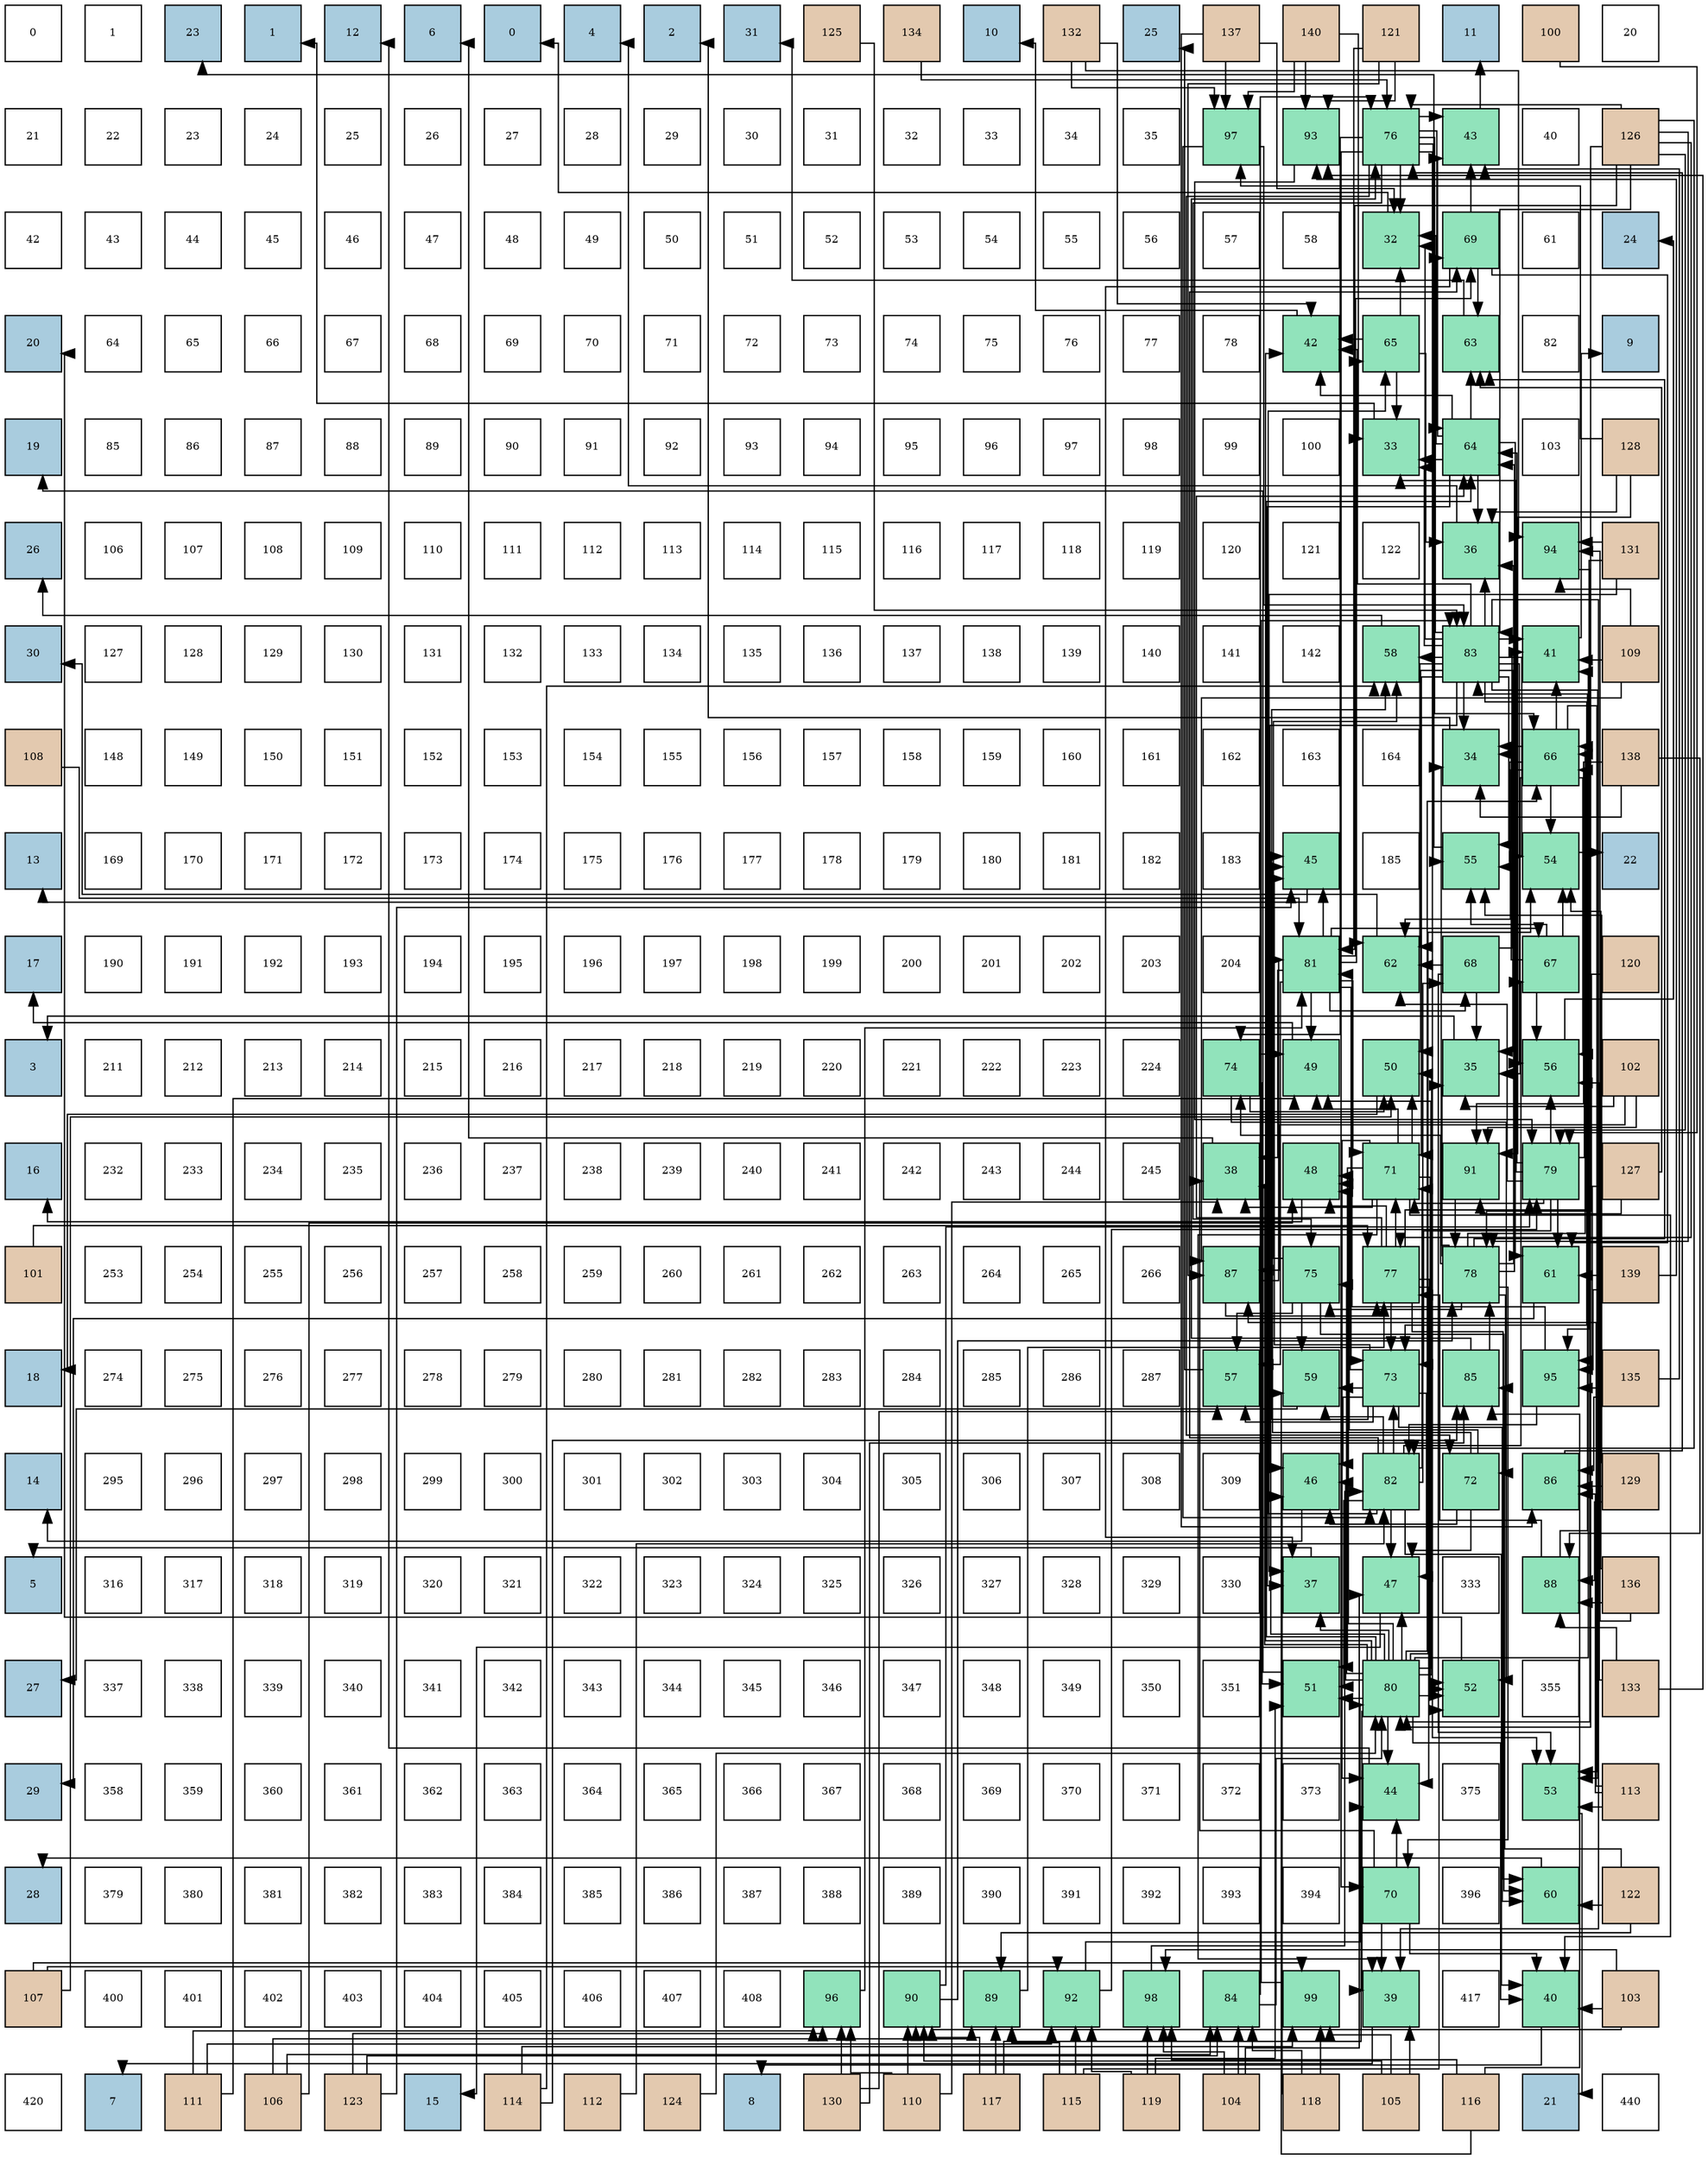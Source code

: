 digraph layout{
 rankdir=TB;
 splines=ortho;
 node [style=filled shape=square fixedsize=true width=0.6];
0[label="0", fontsize=8, fillcolor="#ffffff"];
1[label="1", fontsize=8, fillcolor="#ffffff"];
2[label="23", fontsize=8, fillcolor="#a9ccde"];
3[label="1", fontsize=8, fillcolor="#a9ccde"];
4[label="12", fontsize=8, fillcolor="#a9ccde"];
5[label="6", fontsize=8, fillcolor="#a9ccde"];
6[label="0", fontsize=8, fillcolor="#a9ccde"];
7[label="4", fontsize=8, fillcolor="#a9ccde"];
8[label="2", fontsize=8, fillcolor="#a9ccde"];
9[label="31", fontsize=8, fillcolor="#a9ccde"];
10[label="125", fontsize=8, fillcolor="#e3c9af"];
11[label="134", fontsize=8, fillcolor="#e3c9af"];
12[label="10", fontsize=8, fillcolor="#a9ccde"];
13[label="132", fontsize=8, fillcolor="#e3c9af"];
14[label="25", fontsize=8, fillcolor="#a9ccde"];
15[label="137", fontsize=8, fillcolor="#e3c9af"];
16[label="140", fontsize=8, fillcolor="#e3c9af"];
17[label="121", fontsize=8, fillcolor="#e3c9af"];
18[label="11", fontsize=8, fillcolor="#a9ccde"];
19[label="100", fontsize=8, fillcolor="#e3c9af"];
20[label="20", fontsize=8, fillcolor="#ffffff"];
21[label="21", fontsize=8, fillcolor="#ffffff"];
22[label="22", fontsize=8, fillcolor="#ffffff"];
23[label="23", fontsize=8, fillcolor="#ffffff"];
24[label="24", fontsize=8, fillcolor="#ffffff"];
25[label="25", fontsize=8, fillcolor="#ffffff"];
26[label="26", fontsize=8, fillcolor="#ffffff"];
27[label="27", fontsize=8, fillcolor="#ffffff"];
28[label="28", fontsize=8, fillcolor="#ffffff"];
29[label="29", fontsize=8, fillcolor="#ffffff"];
30[label="30", fontsize=8, fillcolor="#ffffff"];
31[label="31", fontsize=8, fillcolor="#ffffff"];
32[label="32", fontsize=8, fillcolor="#ffffff"];
33[label="33", fontsize=8, fillcolor="#ffffff"];
34[label="34", fontsize=8, fillcolor="#ffffff"];
35[label="35", fontsize=8, fillcolor="#ffffff"];
36[label="97", fontsize=8, fillcolor="#91e3bb"];
37[label="93", fontsize=8, fillcolor="#91e3bb"];
38[label="76", fontsize=8, fillcolor="#91e3bb"];
39[label="43", fontsize=8, fillcolor="#91e3bb"];
40[label="40", fontsize=8, fillcolor="#ffffff"];
41[label="126", fontsize=8, fillcolor="#e3c9af"];
42[label="42", fontsize=8, fillcolor="#ffffff"];
43[label="43", fontsize=8, fillcolor="#ffffff"];
44[label="44", fontsize=8, fillcolor="#ffffff"];
45[label="45", fontsize=8, fillcolor="#ffffff"];
46[label="46", fontsize=8, fillcolor="#ffffff"];
47[label="47", fontsize=8, fillcolor="#ffffff"];
48[label="48", fontsize=8, fillcolor="#ffffff"];
49[label="49", fontsize=8, fillcolor="#ffffff"];
50[label="50", fontsize=8, fillcolor="#ffffff"];
51[label="51", fontsize=8, fillcolor="#ffffff"];
52[label="52", fontsize=8, fillcolor="#ffffff"];
53[label="53", fontsize=8, fillcolor="#ffffff"];
54[label="54", fontsize=8, fillcolor="#ffffff"];
55[label="55", fontsize=8, fillcolor="#ffffff"];
56[label="56", fontsize=8, fillcolor="#ffffff"];
57[label="57", fontsize=8, fillcolor="#ffffff"];
58[label="58", fontsize=8, fillcolor="#ffffff"];
59[label="32", fontsize=8, fillcolor="#91e3bb"];
60[label="69", fontsize=8, fillcolor="#91e3bb"];
61[label="61", fontsize=8, fillcolor="#ffffff"];
62[label="24", fontsize=8, fillcolor="#a9ccde"];
63[label="20", fontsize=8, fillcolor="#a9ccde"];
64[label="64", fontsize=8, fillcolor="#ffffff"];
65[label="65", fontsize=8, fillcolor="#ffffff"];
66[label="66", fontsize=8, fillcolor="#ffffff"];
67[label="67", fontsize=8, fillcolor="#ffffff"];
68[label="68", fontsize=8, fillcolor="#ffffff"];
69[label="69", fontsize=8, fillcolor="#ffffff"];
70[label="70", fontsize=8, fillcolor="#ffffff"];
71[label="71", fontsize=8, fillcolor="#ffffff"];
72[label="72", fontsize=8, fillcolor="#ffffff"];
73[label="73", fontsize=8, fillcolor="#ffffff"];
74[label="74", fontsize=8, fillcolor="#ffffff"];
75[label="75", fontsize=8, fillcolor="#ffffff"];
76[label="76", fontsize=8, fillcolor="#ffffff"];
77[label="77", fontsize=8, fillcolor="#ffffff"];
78[label="78", fontsize=8, fillcolor="#ffffff"];
79[label="42", fontsize=8, fillcolor="#91e3bb"];
80[label="65", fontsize=8, fillcolor="#91e3bb"];
81[label="63", fontsize=8, fillcolor="#91e3bb"];
82[label="82", fontsize=8, fillcolor="#ffffff"];
83[label="9", fontsize=8, fillcolor="#a9ccde"];
84[label="19", fontsize=8, fillcolor="#a9ccde"];
85[label="85", fontsize=8, fillcolor="#ffffff"];
86[label="86", fontsize=8, fillcolor="#ffffff"];
87[label="87", fontsize=8, fillcolor="#ffffff"];
88[label="88", fontsize=8, fillcolor="#ffffff"];
89[label="89", fontsize=8, fillcolor="#ffffff"];
90[label="90", fontsize=8, fillcolor="#ffffff"];
91[label="91", fontsize=8, fillcolor="#ffffff"];
92[label="92", fontsize=8, fillcolor="#ffffff"];
93[label="93", fontsize=8, fillcolor="#ffffff"];
94[label="94", fontsize=8, fillcolor="#ffffff"];
95[label="95", fontsize=8, fillcolor="#ffffff"];
96[label="96", fontsize=8, fillcolor="#ffffff"];
97[label="97", fontsize=8, fillcolor="#ffffff"];
98[label="98", fontsize=8, fillcolor="#ffffff"];
99[label="99", fontsize=8, fillcolor="#ffffff"];
100[label="100", fontsize=8, fillcolor="#ffffff"];
101[label="33", fontsize=8, fillcolor="#91e3bb"];
102[label="64", fontsize=8, fillcolor="#91e3bb"];
103[label="103", fontsize=8, fillcolor="#ffffff"];
104[label="128", fontsize=8, fillcolor="#e3c9af"];
105[label="26", fontsize=8, fillcolor="#a9ccde"];
106[label="106", fontsize=8, fillcolor="#ffffff"];
107[label="107", fontsize=8, fillcolor="#ffffff"];
108[label="108", fontsize=8, fillcolor="#ffffff"];
109[label="109", fontsize=8, fillcolor="#ffffff"];
110[label="110", fontsize=8, fillcolor="#ffffff"];
111[label="111", fontsize=8, fillcolor="#ffffff"];
112[label="112", fontsize=8, fillcolor="#ffffff"];
113[label="113", fontsize=8, fillcolor="#ffffff"];
114[label="114", fontsize=8, fillcolor="#ffffff"];
115[label="115", fontsize=8, fillcolor="#ffffff"];
116[label="116", fontsize=8, fillcolor="#ffffff"];
117[label="117", fontsize=8, fillcolor="#ffffff"];
118[label="118", fontsize=8, fillcolor="#ffffff"];
119[label="119", fontsize=8, fillcolor="#ffffff"];
120[label="120", fontsize=8, fillcolor="#ffffff"];
121[label="121", fontsize=8, fillcolor="#ffffff"];
122[label="122", fontsize=8, fillcolor="#ffffff"];
123[label="36", fontsize=8, fillcolor="#91e3bb"];
124[label="94", fontsize=8, fillcolor="#91e3bb"];
125[label="131", fontsize=8, fillcolor="#e3c9af"];
126[label="30", fontsize=8, fillcolor="#a9ccde"];
127[label="127", fontsize=8, fillcolor="#ffffff"];
128[label="128", fontsize=8, fillcolor="#ffffff"];
129[label="129", fontsize=8, fillcolor="#ffffff"];
130[label="130", fontsize=8, fillcolor="#ffffff"];
131[label="131", fontsize=8, fillcolor="#ffffff"];
132[label="132", fontsize=8, fillcolor="#ffffff"];
133[label="133", fontsize=8, fillcolor="#ffffff"];
134[label="134", fontsize=8, fillcolor="#ffffff"];
135[label="135", fontsize=8, fillcolor="#ffffff"];
136[label="136", fontsize=8, fillcolor="#ffffff"];
137[label="137", fontsize=8, fillcolor="#ffffff"];
138[label="138", fontsize=8, fillcolor="#ffffff"];
139[label="139", fontsize=8, fillcolor="#ffffff"];
140[label="140", fontsize=8, fillcolor="#ffffff"];
141[label="141", fontsize=8, fillcolor="#ffffff"];
142[label="142", fontsize=8, fillcolor="#ffffff"];
143[label="58", fontsize=8, fillcolor="#91e3bb"];
144[label="83", fontsize=8, fillcolor="#91e3bb"];
145[label="41", fontsize=8, fillcolor="#91e3bb"];
146[label="109", fontsize=8, fillcolor="#e3c9af"];
147[label="108", fontsize=8, fillcolor="#e3c9af"];
148[label="148", fontsize=8, fillcolor="#ffffff"];
149[label="149", fontsize=8, fillcolor="#ffffff"];
150[label="150", fontsize=8, fillcolor="#ffffff"];
151[label="151", fontsize=8, fillcolor="#ffffff"];
152[label="152", fontsize=8, fillcolor="#ffffff"];
153[label="153", fontsize=8, fillcolor="#ffffff"];
154[label="154", fontsize=8, fillcolor="#ffffff"];
155[label="155", fontsize=8, fillcolor="#ffffff"];
156[label="156", fontsize=8, fillcolor="#ffffff"];
157[label="157", fontsize=8, fillcolor="#ffffff"];
158[label="158", fontsize=8, fillcolor="#ffffff"];
159[label="159", fontsize=8, fillcolor="#ffffff"];
160[label="160", fontsize=8, fillcolor="#ffffff"];
161[label="161", fontsize=8, fillcolor="#ffffff"];
162[label="162", fontsize=8, fillcolor="#ffffff"];
163[label="163", fontsize=8, fillcolor="#ffffff"];
164[label="164", fontsize=8, fillcolor="#ffffff"];
165[label="34", fontsize=8, fillcolor="#91e3bb"];
166[label="66", fontsize=8, fillcolor="#91e3bb"];
167[label="138", fontsize=8, fillcolor="#e3c9af"];
168[label="13", fontsize=8, fillcolor="#a9ccde"];
169[label="169", fontsize=8, fillcolor="#ffffff"];
170[label="170", fontsize=8, fillcolor="#ffffff"];
171[label="171", fontsize=8, fillcolor="#ffffff"];
172[label="172", fontsize=8, fillcolor="#ffffff"];
173[label="173", fontsize=8, fillcolor="#ffffff"];
174[label="174", fontsize=8, fillcolor="#ffffff"];
175[label="175", fontsize=8, fillcolor="#ffffff"];
176[label="176", fontsize=8, fillcolor="#ffffff"];
177[label="177", fontsize=8, fillcolor="#ffffff"];
178[label="178", fontsize=8, fillcolor="#ffffff"];
179[label="179", fontsize=8, fillcolor="#ffffff"];
180[label="180", fontsize=8, fillcolor="#ffffff"];
181[label="181", fontsize=8, fillcolor="#ffffff"];
182[label="182", fontsize=8, fillcolor="#ffffff"];
183[label="183", fontsize=8, fillcolor="#ffffff"];
184[label="45", fontsize=8, fillcolor="#91e3bb"];
185[label="185", fontsize=8, fillcolor="#ffffff"];
186[label="55", fontsize=8, fillcolor="#91e3bb"];
187[label="54", fontsize=8, fillcolor="#91e3bb"];
188[label="22", fontsize=8, fillcolor="#a9ccde"];
189[label="17", fontsize=8, fillcolor="#a9ccde"];
190[label="190", fontsize=8, fillcolor="#ffffff"];
191[label="191", fontsize=8, fillcolor="#ffffff"];
192[label="192", fontsize=8, fillcolor="#ffffff"];
193[label="193", fontsize=8, fillcolor="#ffffff"];
194[label="194", fontsize=8, fillcolor="#ffffff"];
195[label="195", fontsize=8, fillcolor="#ffffff"];
196[label="196", fontsize=8, fillcolor="#ffffff"];
197[label="197", fontsize=8, fillcolor="#ffffff"];
198[label="198", fontsize=8, fillcolor="#ffffff"];
199[label="199", fontsize=8, fillcolor="#ffffff"];
200[label="200", fontsize=8, fillcolor="#ffffff"];
201[label="201", fontsize=8, fillcolor="#ffffff"];
202[label="202", fontsize=8, fillcolor="#ffffff"];
203[label="203", fontsize=8, fillcolor="#ffffff"];
204[label="204", fontsize=8, fillcolor="#ffffff"];
205[label="81", fontsize=8, fillcolor="#91e3bb"];
206[label="62", fontsize=8, fillcolor="#91e3bb"];
207[label="68", fontsize=8, fillcolor="#91e3bb"];
208[label="67", fontsize=8, fillcolor="#91e3bb"];
209[label="120", fontsize=8, fillcolor="#e3c9af"];
210[label="3", fontsize=8, fillcolor="#a9ccde"];
211[label="211", fontsize=8, fillcolor="#ffffff"];
212[label="212", fontsize=8, fillcolor="#ffffff"];
213[label="213", fontsize=8, fillcolor="#ffffff"];
214[label="214", fontsize=8, fillcolor="#ffffff"];
215[label="215", fontsize=8, fillcolor="#ffffff"];
216[label="216", fontsize=8, fillcolor="#ffffff"];
217[label="217", fontsize=8, fillcolor="#ffffff"];
218[label="218", fontsize=8, fillcolor="#ffffff"];
219[label="219", fontsize=8, fillcolor="#ffffff"];
220[label="220", fontsize=8, fillcolor="#ffffff"];
221[label="221", fontsize=8, fillcolor="#ffffff"];
222[label="222", fontsize=8, fillcolor="#ffffff"];
223[label="223", fontsize=8, fillcolor="#ffffff"];
224[label="224", fontsize=8, fillcolor="#ffffff"];
225[label="74", fontsize=8, fillcolor="#91e3bb"];
226[label="49", fontsize=8, fillcolor="#91e3bb"];
227[label="50", fontsize=8, fillcolor="#91e3bb"];
228[label="35", fontsize=8, fillcolor="#91e3bb"];
229[label="56", fontsize=8, fillcolor="#91e3bb"];
230[label="102", fontsize=8, fillcolor="#e3c9af"];
231[label="16", fontsize=8, fillcolor="#a9ccde"];
232[label="232", fontsize=8, fillcolor="#ffffff"];
233[label="233", fontsize=8, fillcolor="#ffffff"];
234[label="234", fontsize=8, fillcolor="#ffffff"];
235[label="235", fontsize=8, fillcolor="#ffffff"];
236[label="236", fontsize=8, fillcolor="#ffffff"];
237[label="237", fontsize=8, fillcolor="#ffffff"];
238[label="238", fontsize=8, fillcolor="#ffffff"];
239[label="239", fontsize=8, fillcolor="#ffffff"];
240[label="240", fontsize=8, fillcolor="#ffffff"];
241[label="241", fontsize=8, fillcolor="#ffffff"];
242[label="242", fontsize=8, fillcolor="#ffffff"];
243[label="243", fontsize=8, fillcolor="#ffffff"];
244[label="244", fontsize=8, fillcolor="#ffffff"];
245[label="245", fontsize=8, fillcolor="#ffffff"];
246[label="38", fontsize=8, fillcolor="#91e3bb"];
247[label="48", fontsize=8, fillcolor="#91e3bb"];
248[label="71", fontsize=8, fillcolor="#91e3bb"];
249[label="91", fontsize=8, fillcolor="#91e3bb"];
250[label="79", fontsize=8, fillcolor="#91e3bb"];
251[label="127", fontsize=8, fillcolor="#e3c9af"];
252[label="101", fontsize=8, fillcolor="#e3c9af"];
253[label="253", fontsize=8, fillcolor="#ffffff"];
254[label="254", fontsize=8, fillcolor="#ffffff"];
255[label="255", fontsize=8, fillcolor="#ffffff"];
256[label="256", fontsize=8, fillcolor="#ffffff"];
257[label="257", fontsize=8, fillcolor="#ffffff"];
258[label="258", fontsize=8, fillcolor="#ffffff"];
259[label="259", fontsize=8, fillcolor="#ffffff"];
260[label="260", fontsize=8, fillcolor="#ffffff"];
261[label="261", fontsize=8, fillcolor="#ffffff"];
262[label="262", fontsize=8, fillcolor="#ffffff"];
263[label="263", fontsize=8, fillcolor="#ffffff"];
264[label="264", fontsize=8, fillcolor="#ffffff"];
265[label="265", fontsize=8, fillcolor="#ffffff"];
266[label="266", fontsize=8, fillcolor="#ffffff"];
267[label="87", fontsize=8, fillcolor="#91e3bb"];
268[label="75", fontsize=8, fillcolor="#91e3bb"];
269[label="77", fontsize=8, fillcolor="#91e3bb"];
270[label="78", fontsize=8, fillcolor="#91e3bb"];
271[label="61", fontsize=8, fillcolor="#91e3bb"];
272[label="139", fontsize=8, fillcolor="#e3c9af"];
273[label="18", fontsize=8, fillcolor="#a9ccde"];
274[label="274", fontsize=8, fillcolor="#ffffff"];
275[label="275", fontsize=8, fillcolor="#ffffff"];
276[label="276", fontsize=8, fillcolor="#ffffff"];
277[label="277", fontsize=8, fillcolor="#ffffff"];
278[label="278", fontsize=8, fillcolor="#ffffff"];
279[label="279", fontsize=8, fillcolor="#ffffff"];
280[label="280", fontsize=8, fillcolor="#ffffff"];
281[label="281", fontsize=8, fillcolor="#ffffff"];
282[label="282", fontsize=8, fillcolor="#ffffff"];
283[label="283", fontsize=8, fillcolor="#ffffff"];
284[label="284", fontsize=8, fillcolor="#ffffff"];
285[label="285", fontsize=8, fillcolor="#ffffff"];
286[label="286", fontsize=8, fillcolor="#ffffff"];
287[label="287", fontsize=8, fillcolor="#ffffff"];
288[label="57", fontsize=8, fillcolor="#91e3bb"];
289[label="59", fontsize=8, fillcolor="#91e3bb"];
290[label="73", fontsize=8, fillcolor="#91e3bb"];
291[label="85", fontsize=8, fillcolor="#91e3bb"];
292[label="95", fontsize=8, fillcolor="#91e3bb"];
293[label="135", fontsize=8, fillcolor="#e3c9af"];
294[label="14", fontsize=8, fillcolor="#a9ccde"];
295[label="295", fontsize=8, fillcolor="#ffffff"];
296[label="296", fontsize=8, fillcolor="#ffffff"];
297[label="297", fontsize=8, fillcolor="#ffffff"];
298[label="298", fontsize=8, fillcolor="#ffffff"];
299[label="299", fontsize=8, fillcolor="#ffffff"];
300[label="300", fontsize=8, fillcolor="#ffffff"];
301[label="301", fontsize=8, fillcolor="#ffffff"];
302[label="302", fontsize=8, fillcolor="#ffffff"];
303[label="303", fontsize=8, fillcolor="#ffffff"];
304[label="304", fontsize=8, fillcolor="#ffffff"];
305[label="305", fontsize=8, fillcolor="#ffffff"];
306[label="306", fontsize=8, fillcolor="#ffffff"];
307[label="307", fontsize=8, fillcolor="#ffffff"];
308[label="308", fontsize=8, fillcolor="#ffffff"];
309[label="309", fontsize=8, fillcolor="#ffffff"];
310[label="46", fontsize=8, fillcolor="#91e3bb"];
311[label="82", fontsize=8, fillcolor="#91e3bb"];
312[label="72", fontsize=8, fillcolor="#91e3bb"];
313[label="86", fontsize=8, fillcolor="#91e3bb"];
314[label="129", fontsize=8, fillcolor="#e3c9af"];
315[label="5", fontsize=8, fillcolor="#a9ccde"];
316[label="316", fontsize=8, fillcolor="#ffffff"];
317[label="317", fontsize=8, fillcolor="#ffffff"];
318[label="318", fontsize=8, fillcolor="#ffffff"];
319[label="319", fontsize=8, fillcolor="#ffffff"];
320[label="320", fontsize=8, fillcolor="#ffffff"];
321[label="321", fontsize=8, fillcolor="#ffffff"];
322[label="322", fontsize=8, fillcolor="#ffffff"];
323[label="323", fontsize=8, fillcolor="#ffffff"];
324[label="324", fontsize=8, fillcolor="#ffffff"];
325[label="325", fontsize=8, fillcolor="#ffffff"];
326[label="326", fontsize=8, fillcolor="#ffffff"];
327[label="327", fontsize=8, fillcolor="#ffffff"];
328[label="328", fontsize=8, fillcolor="#ffffff"];
329[label="329", fontsize=8, fillcolor="#ffffff"];
330[label="330", fontsize=8, fillcolor="#ffffff"];
331[label="37", fontsize=8, fillcolor="#91e3bb"];
332[label="47", fontsize=8, fillcolor="#91e3bb"];
333[label="333", fontsize=8, fillcolor="#ffffff"];
334[label="88", fontsize=8, fillcolor="#91e3bb"];
335[label="136", fontsize=8, fillcolor="#e3c9af"];
336[label="27", fontsize=8, fillcolor="#a9ccde"];
337[label="337", fontsize=8, fillcolor="#ffffff"];
338[label="338", fontsize=8, fillcolor="#ffffff"];
339[label="339", fontsize=8, fillcolor="#ffffff"];
340[label="340", fontsize=8, fillcolor="#ffffff"];
341[label="341", fontsize=8, fillcolor="#ffffff"];
342[label="342", fontsize=8, fillcolor="#ffffff"];
343[label="343", fontsize=8, fillcolor="#ffffff"];
344[label="344", fontsize=8, fillcolor="#ffffff"];
345[label="345", fontsize=8, fillcolor="#ffffff"];
346[label="346", fontsize=8, fillcolor="#ffffff"];
347[label="347", fontsize=8, fillcolor="#ffffff"];
348[label="348", fontsize=8, fillcolor="#ffffff"];
349[label="349", fontsize=8, fillcolor="#ffffff"];
350[label="350", fontsize=8, fillcolor="#ffffff"];
351[label="351", fontsize=8, fillcolor="#ffffff"];
352[label="51", fontsize=8, fillcolor="#91e3bb"];
353[label="80", fontsize=8, fillcolor="#91e3bb"];
354[label="52", fontsize=8, fillcolor="#91e3bb"];
355[label="355", fontsize=8, fillcolor="#ffffff"];
356[label="133", fontsize=8, fillcolor="#e3c9af"];
357[label="29", fontsize=8, fillcolor="#a9ccde"];
358[label="358", fontsize=8, fillcolor="#ffffff"];
359[label="359", fontsize=8, fillcolor="#ffffff"];
360[label="360", fontsize=8, fillcolor="#ffffff"];
361[label="361", fontsize=8, fillcolor="#ffffff"];
362[label="362", fontsize=8, fillcolor="#ffffff"];
363[label="363", fontsize=8, fillcolor="#ffffff"];
364[label="364", fontsize=8, fillcolor="#ffffff"];
365[label="365", fontsize=8, fillcolor="#ffffff"];
366[label="366", fontsize=8, fillcolor="#ffffff"];
367[label="367", fontsize=8, fillcolor="#ffffff"];
368[label="368", fontsize=8, fillcolor="#ffffff"];
369[label="369", fontsize=8, fillcolor="#ffffff"];
370[label="370", fontsize=8, fillcolor="#ffffff"];
371[label="371", fontsize=8, fillcolor="#ffffff"];
372[label="372", fontsize=8, fillcolor="#ffffff"];
373[label="373", fontsize=8, fillcolor="#ffffff"];
374[label="44", fontsize=8, fillcolor="#91e3bb"];
375[label="375", fontsize=8, fillcolor="#ffffff"];
376[label="53", fontsize=8, fillcolor="#91e3bb"];
377[label="113", fontsize=8, fillcolor="#e3c9af"];
378[label="28", fontsize=8, fillcolor="#a9ccde"];
379[label="379", fontsize=8, fillcolor="#ffffff"];
380[label="380", fontsize=8, fillcolor="#ffffff"];
381[label="381", fontsize=8, fillcolor="#ffffff"];
382[label="382", fontsize=8, fillcolor="#ffffff"];
383[label="383", fontsize=8, fillcolor="#ffffff"];
384[label="384", fontsize=8, fillcolor="#ffffff"];
385[label="385", fontsize=8, fillcolor="#ffffff"];
386[label="386", fontsize=8, fillcolor="#ffffff"];
387[label="387", fontsize=8, fillcolor="#ffffff"];
388[label="388", fontsize=8, fillcolor="#ffffff"];
389[label="389", fontsize=8, fillcolor="#ffffff"];
390[label="390", fontsize=8, fillcolor="#ffffff"];
391[label="391", fontsize=8, fillcolor="#ffffff"];
392[label="392", fontsize=8, fillcolor="#ffffff"];
393[label="393", fontsize=8, fillcolor="#ffffff"];
394[label="394", fontsize=8, fillcolor="#ffffff"];
395[label="70", fontsize=8, fillcolor="#91e3bb"];
396[label="396", fontsize=8, fillcolor="#ffffff"];
397[label="60", fontsize=8, fillcolor="#91e3bb"];
398[label="122", fontsize=8, fillcolor="#e3c9af"];
399[label="107", fontsize=8, fillcolor="#e3c9af"];
400[label="400", fontsize=8, fillcolor="#ffffff"];
401[label="401", fontsize=8, fillcolor="#ffffff"];
402[label="402", fontsize=8, fillcolor="#ffffff"];
403[label="403", fontsize=8, fillcolor="#ffffff"];
404[label="404", fontsize=8, fillcolor="#ffffff"];
405[label="405", fontsize=8, fillcolor="#ffffff"];
406[label="406", fontsize=8, fillcolor="#ffffff"];
407[label="407", fontsize=8, fillcolor="#ffffff"];
408[label="408", fontsize=8, fillcolor="#ffffff"];
409[label="96", fontsize=8, fillcolor="#91e3bb"];
410[label="90", fontsize=8, fillcolor="#91e3bb"];
411[label="89", fontsize=8, fillcolor="#91e3bb"];
412[label="92", fontsize=8, fillcolor="#91e3bb"];
413[label="98", fontsize=8, fillcolor="#91e3bb"];
414[label="84", fontsize=8, fillcolor="#91e3bb"];
415[label="99", fontsize=8, fillcolor="#91e3bb"];
416[label="39", fontsize=8, fillcolor="#91e3bb"];
417[label="417", fontsize=8, fillcolor="#ffffff"];
418[label="40", fontsize=8, fillcolor="#91e3bb"];
419[label="103", fontsize=8, fillcolor="#e3c9af"];
420[label="420", fontsize=8, fillcolor="#ffffff"];
421[label="7", fontsize=8, fillcolor="#a9ccde"];
422[label="111", fontsize=8, fillcolor="#e3c9af"];
423[label="106", fontsize=8, fillcolor="#e3c9af"];
424[label="123", fontsize=8, fillcolor="#e3c9af"];
425[label="15", fontsize=8, fillcolor="#a9ccde"];
426[label="114", fontsize=8, fillcolor="#e3c9af"];
427[label="112", fontsize=8, fillcolor="#e3c9af"];
428[label="124", fontsize=8, fillcolor="#e3c9af"];
429[label="8", fontsize=8, fillcolor="#a9ccde"];
430[label="130", fontsize=8, fillcolor="#e3c9af"];
431[label="110", fontsize=8, fillcolor="#e3c9af"];
432[label="117", fontsize=8, fillcolor="#e3c9af"];
433[label="115", fontsize=8, fillcolor="#e3c9af"];
434[label="119", fontsize=8, fillcolor="#e3c9af"];
435[label="104", fontsize=8, fillcolor="#e3c9af"];
436[label="118", fontsize=8, fillcolor="#e3c9af"];
437[label="105", fontsize=8, fillcolor="#e3c9af"];
438[label="116", fontsize=8, fillcolor="#e3c9af"];
439[label="21", fontsize=8, fillcolor="#a9ccde"];
440[label="440", fontsize=8, fillcolor="#ffffff"];
edge [constraint=false, style=vis];59 -> 6;
101 -> 3;
165 -> 8;
228 -> 210;
123 -> 7;
331 -> 315;
246 -> 5;
416 -> 421;
418 -> 429;
145 -> 83;
79 -> 12;
39 -> 18;
374 -> 4;
184 -> 168;
310 -> 294;
332 -> 425;
247 -> 231;
226 -> 189;
227 -> 273;
352 -> 84;
354 -> 63;
376 -> 439;
187 -> 188;
186 -> 2;
229 -> 62;
288 -> 14;
143 -> 105;
289 -> 336;
397 -> 378;
271 -> 357;
206 -> 126;
81 -> 9;
102 -> 59;
102 -> 101;
102 -> 123;
102 -> 331;
102 -> 79;
102 -> 39;
102 -> 271;
102 -> 81;
80 -> 59;
80 -> 101;
80 -> 123;
80 -> 79;
166 -> 165;
166 -> 228;
166 -> 145;
166 -> 376;
166 -> 187;
166 -> 186;
166 -> 229;
166 -> 206;
208 -> 165;
208 -> 187;
208 -> 186;
208 -> 229;
207 -> 228;
207 -> 145;
207 -> 376;
207 -> 206;
60 -> 331;
60 -> 39;
60 -> 271;
60 -> 81;
395 -> 246;
395 -> 416;
395 -> 418;
395 -> 374;
248 -> 246;
248 -> 416;
248 -> 418;
248 -> 374;
248 -> 226;
248 -> 227;
248 -> 352;
248 -> 354;
312 -> 184;
312 -> 310;
312 -> 332;
312 -> 247;
290 -> 184;
290 -> 310;
290 -> 332;
290 -> 247;
290 -> 288;
290 -> 143;
290 -> 289;
290 -> 397;
225 -> 226;
225 -> 227;
225 -> 352;
225 -> 354;
268 -> 288;
268 -> 143;
268 -> 289;
268 -> 397;
38 -> 59;
38 -> 39;
38 -> 376;
38 -> 186;
38 -> 102;
38 -> 166;
38 -> 395;
38 -> 312;
38 -> 225;
38 -> 268;
269 -> 374;
269 -> 247;
269 -> 354;
269 -> 397;
269 -> 102;
269 -> 166;
269 -> 248;
269 -> 290;
270 -> 165;
270 -> 228;
270 -> 123;
270 -> 81;
270 -> 102;
270 -> 166;
270 -> 395;
270 -> 312;
270 -> 225;
270 -> 268;
250 -> 101;
250 -> 229;
250 -> 271;
250 -> 206;
250 -> 102;
250 -> 166;
250 -> 248;
250 -> 290;
353 -> 331;
353 -> 246;
353 -> 416;
353 -> 418;
353 -> 145;
353 -> 79;
353 -> 374;
353 -> 184;
353 -> 310;
353 -> 332;
353 -> 247;
353 -> 226;
353 -> 227;
353 -> 352;
353 -> 354;
353 -> 187;
353 -> 102;
353 -> 166;
353 -> 268;
205 -> 246;
205 -> 184;
205 -> 226;
205 -> 288;
205 -> 80;
205 -> 208;
205 -> 207;
205 -> 60;
205 -> 248;
205 -> 290;
311 -> 418;
311 -> 332;
311 -> 352;
311 -> 289;
311 -> 80;
311 -> 208;
311 -> 207;
311 -> 60;
311 -> 248;
311 -> 290;
144 -> 59;
144 -> 101;
144 -> 165;
144 -> 228;
144 -> 123;
144 -> 416;
144 -> 145;
144 -> 79;
144 -> 310;
144 -> 227;
144 -> 376;
144 -> 187;
144 -> 186;
144 -> 229;
144 -> 143;
144 -> 206;
144 -> 60;
144 -> 248;
144 -> 290;
414 -> 38;
414 -> 353;
291 -> 38;
291 -> 270;
313 -> 38;
267 -> 269;
267 -> 205;
334 -> 269;
334 -> 144;
411 -> 269;
410 -> 270;
410 -> 250;
249 -> 270;
412 -> 250;
412 -> 353;
37 -> 250;
124 -> 353;
292 -> 205;
292 -> 311;
409 -> 205;
36 -> 311;
36 -> 144;
413 -> 311;
415 -> 144;
19 -> 250;
252 -> 269;
230 -> 228;
230 -> 267;
230 -> 249;
419 -> 418;
419 -> 410;
419 -> 413;
435 -> 332;
435 -> 414;
435 -> 413;
437 -> 416;
437 -> 410;
437 -> 415;
423 -> 247;
423 -> 414;
423 -> 411;
399 -> 227;
399 -> 412;
399 -> 415;
147 -> 205;
146 -> 145;
146 -> 267;
146 -> 124;
431 -> 246;
431 -> 410;
431 -> 409;
422 -> 226;
422 -> 412;
422 -> 409;
427 -> 311;
377 -> 376;
377 -> 313;
377 -> 267;
426 -> 143;
426 -> 291;
426 -> 415;
433 -> 354;
433 -> 411;
433 -> 412;
438 -> 289;
438 -> 291;
438 -> 413;
432 -> 374;
432 -> 411;
432 -> 410;
436 -> 310;
436 -> 414;
436 -> 415;
434 -> 352;
434 -> 412;
434 -> 413;
209 -> 270;
17 -> 206;
17 -> 267;
17 -> 37;
398 -> 397;
398 -> 291;
398 -> 411;
424 -> 184;
424 -> 414;
424 -> 409;
428 -> 353;
10 -> 144;
41 -> 38;
41 -> 269;
41 -> 270;
41 -> 250;
41 -> 353;
41 -> 205;
41 -> 311;
41 -> 144;
251 -> 81;
251 -> 249;
251 -> 292;
104 -> 123;
104 -> 249;
104 -> 36;
314 -> 186;
314 -> 313;
314 -> 334;
430 -> 288;
430 -> 291;
430 -> 409;
125 -> 331;
125 -> 124;
125 -> 292;
13 -> 79;
13 -> 124;
13 -> 36;
356 -> 229;
356 -> 334;
356 -> 37;
11 -> 38;
293 -> 39;
293 -> 313;
293 -> 292;
335 -> 187;
335 -> 334;
335 -> 124;
15 -> 59;
15 -> 313;
15 -> 36;
167 -> 165;
167 -> 334;
167 -> 249;
272 -> 271;
272 -> 37;
272 -> 292;
16 -> 101;
16 -> 37;
16 -> 36;
edge [constraint=true, style=invis];
0 -> 21 -> 42 -> 63 -> 84 -> 105 -> 126 -> 147 -> 168 -> 189 -> 210 -> 231 -> 252 -> 273 -> 294 -> 315 -> 336 -> 357 -> 378 -> 399 -> 420;
1 -> 22 -> 43 -> 64 -> 85 -> 106 -> 127 -> 148 -> 169 -> 190 -> 211 -> 232 -> 253 -> 274 -> 295 -> 316 -> 337 -> 358 -> 379 -> 400 -> 421;
2 -> 23 -> 44 -> 65 -> 86 -> 107 -> 128 -> 149 -> 170 -> 191 -> 212 -> 233 -> 254 -> 275 -> 296 -> 317 -> 338 -> 359 -> 380 -> 401 -> 422;
3 -> 24 -> 45 -> 66 -> 87 -> 108 -> 129 -> 150 -> 171 -> 192 -> 213 -> 234 -> 255 -> 276 -> 297 -> 318 -> 339 -> 360 -> 381 -> 402 -> 423;
4 -> 25 -> 46 -> 67 -> 88 -> 109 -> 130 -> 151 -> 172 -> 193 -> 214 -> 235 -> 256 -> 277 -> 298 -> 319 -> 340 -> 361 -> 382 -> 403 -> 424;
5 -> 26 -> 47 -> 68 -> 89 -> 110 -> 131 -> 152 -> 173 -> 194 -> 215 -> 236 -> 257 -> 278 -> 299 -> 320 -> 341 -> 362 -> 383 -> 404 -> 425;
6 -> 27 -> 48 -> 69 -> 90 -> 111 -> 132 -> 153 -> 174 -> 195 -> 216 -> 237 -> 258 -> 279 -> 300 -> 321 -> 342 -> 363 -> 384 -> 405 -> 426;
7 -> 28 -> 49 -> 70 -> 91 -> 112 -> 133 -> 154 -> 175 -> 196 -> 217 -> 238 -> 259 -> 280 -> 301 -> 322 -> 343 -> 364 -> 385 -> 406 -> 427;
8 -> 29 -> 50 -> 71 -> 92 -> 113 -> 134 -> 155 -> 176 -> 197 -> 218 -> 239 -> 260 -> 281 -> 302 -> 323 -> 344 -> 365 -> 386 -> 407 -> 428;
9 -> 30 -> 51 -> 72 -> 93 -> 114 -> 135 -> 156 -> 177 -> 198 -> 219 -> 240 -> 261 -> 282 -> 303 -> 324 -> 345 -> 366 -> 387 -> 408 -> 429;
10 -> 31 -> 52 -> 73 -> 94 -> 115 -> 136 -> 157 -> 178 -> 199 -> 220 -> 241 -> 262 -> 283 -> 304 -> 325 -> 346 -> 367 -> 388 -> 409 -> 430;
11 -> 32 -> 53 -> 74 -> 95 -> 116 -> 137 -> 158 -> 179 -> 200 -> 221 -> 242 -> 263 -> 284 -> 305 -> 326 -> 347 -> 368 -> 389 -> 410 -> 431;
12 -> 33 -> 54 -> 75 -> 96 -> 117 -> 138 -> 159 -> 180 -> 201 -> 222 -> 243 -> 264 -> 285 -> 306 -> 327 -> 348 -> 369 -> 390 -> 411 -> 432;
13 -> 34 -> 55 -> 76 -> 97 -> 118 -> 139 -> 160 -> 181 -> 202 -> 223 -> 244 -> 265 -> 286 -> 307 -> 328 -> 349 -> 370 -> 391 -> 412 -> 433;
14 -> 35 -> 56 -> 77 -> 98 -> 119 -> 140 -> 161 -> 182 -> 203 -> 224 -> 245 -> 266 -> 287 -> 308 -> 329 -> 350 -> 371 -> 392 -> 413 -> 434;
15 -> 36 -> 57 -> 78 -> 99 -> 120 -> 141 -> 162 -> 183 -> 204 -> 225 -> 246 -> 267 -> 288 -> 309 -> 330 -> 351 -> 372 -> 393 -> 414 -> 435;
16 -> 37 -> 58 -> 79 -> 100 -> 121 -> 142 -> 163 -> 184 -> 205 -> 226 -> 247 -> 268 -> 289 -> 310 -> 331 -> 352 -> 373 -> 394 -> 415 -> 436;
17 -> 38 -> 59 -> 80 -> 101 -> 122 -> 143 -> 164 -> 185 -> 206 -> 227 -> 248 -> 269 -> 290 -> 311 -> 332 -> 353 -> 374 -> 395 -> 416 -> 437;
18 -> 39 -> 60 -> 81 -> 102 -> 123 -> 144 -> 165 -> 186 -> 207 -> 228 -> 249 -> 270 -> 291 -> 312 -> 333 -> 354 -> 375 -> 396 -> 417 -> 438;
19 -> 40 -> 61 -> 82 -> 103 -> 124 -> 145 -> 166 -> 187 -> 208 -> 229 -> 250 -> 271 -> 292 -> 313 -> 334 -> 355 -> 376 -> 397 -> 418 -> 439;
20 -> 41 -> 62 -> 83 -> 104 -> 125 -> 146 -> 167 -> 188 -> 209 -> 230 -> 251 -> 272 -> 293 -> 314 -> 335 -> 356 -> 377 -> 398 -> 419 -> 440;
rank = same {0 -> 1 -> 2 -> 3 -> 4 -> 5 -> 6 -> 7 -> 8 -> 9 -> 10 -> 11 -> 12 -> 13 -> 14 -> 15 -> 16 -> 17 -> 18 -> 19 -> 20};
rank = same {21 -> 22 -> 23 -> 24 -> 25 -> 26 -> 27 -> 28 -> 29 -> 30 -> 31 -> 32 -> 33 -> 34 -> 35 -> 36 -> 37 -> 38 -> 39 -> 40 -> 41};
rank = same {42 -> 43 -> 44 -> 45 -> 46 -> 47 -> 48 -> 49 -> 50 -> 51 -> 52 -> 53 -> 54 -> 55 -> 56 -> 57 -> 58 -> 59 -> 60 -> 61 -> 62};
rank = same {63 -> 64 -> 65 -> 66 -> 67 -> 68 -> 69 -> 70 -> 71 -> 72 -> 73 -> 74 -> 75 -> 76 -> 77 -> 78 -> 79 -> 80 -> 81 -> 82 -> 83};
rank = same {84 -> 85 -> 86 -> 87 -> 88 -> 89 -> 90 -> 91 -> 92 -> 93 -> 94 -> 95 -> 96 -> 97 -> 98 -> 99 -> 100 -> 101 -> 102 -> 103 -> 104};
rank = same {105 -> 106 -> 107 -> 108 -> 109 -> 110 -> 111 -> 112 -> 113 -> 114 -> 115 -> 116 -> 117 -> 118 -> 119 -> 120 -> 121 -> 122 -> 123 -> 124 -> 125};
rank = same {126 -> 127 -> 128 -> 129 -> 130 -> 131 -> 132 -> 133 -> 134 -> 135 -> 136 -> 137 -> 138 -> 139 -> 140 -> 141 -> 142 -> 143 -> 144 -> 145 -> 146};
rank = same {147 -> 148 -> 149 -> 150 -> 151 -> 152 -> 153 -> 154 -> 155 -> 156 -> 157 -> 158 -> 159 -> 160 -> 161 -> 162 -> 163 -> 164 -> 165 -> 166 -> 167};
rank = same {168 -> 169 -> 170 -> 171 -> 172 -> 173 -> 174 -> 175 -> 176 -> 177 -> 178 -> 179 -> 180 -> 181 -> 182 -> 183 -> 184 -> 185 -> 186 -> 187 -> 188};
rank = same {189 -> 190 -> 191 -> 192 -> 193 -> 194 -> 195 -> 196 -> 197 -> 198 -> 199 -> 200 -> 201 -> 202 -> 203 -> 204 -> 205 -> 206 -> 207 -> 208 -> 209};
rank = same {210 -> 211 -> 212 -> 213 -> 214 -> 215 -> 216 -> 217 -> 218 -> 219 -> 220 -> 221 -> 222 -> 223 -> 224 -> 225 -> 226 -> 227 -> 228 -> 229 -> 230};
rank = same {231 -> 232 -> 233 -> 234 -> 235 -> 236 -> 237 -> 238 -> 239 -> 240 -> 241 -> 242 -> 243 -> 244 -> 245 -> 246 -> 247 -> 248 -> 249 -> 250 -> 251};
rank = same {252 -> 253 -> 254 -> 255 -> 256 -> 257 -> 258 -> 259 -> 260 -> 261 -> 262 -> 263 -> 264 -> 265 -> 266 -> 267 -> 268 -> 269 -> 270 -> 271 -> 272};
rank = same {273 -> 274 -> 275 -> 276 -> 277 -> 278 -> 279 -> 280 -> 281 -> 282 -> 283 -> 284 -> 285 -> 286 -> 287 -> 288 -> 289 -> 290 -> 291 -> 292 -> 293};
rank = same {294 -> 295 -> 296 -> 297 -> 298 -> 299 -> 300 -> 301 -> 302 -> 303 -> 304 -> 305 -> 306 -> 307 -> 308 -> 309 -> 310 -> 311 -> 312 -> 313 -> 314};
rank = same {315 -> 316 -> 317 -> 318 -> 319 -> 320 -> 321 -> 322 -> 323 -> 324 -> 325 -> 326 -> 327 -> 328 -> 329 -> 330 -> 331 -> 332 -> 333 -> 334 -> 335};
rank = same {336 -> 337 -> 338 -> 339 -> 340 -> 341 -> 342 -> 343 -> 344 -> 345 -> 346 -> 347 -> 348 -> 349 -> 350 -> 351 -> 352 -> 353 -> 354 -> 355 -> 356};
rank = same {357 -> 358 -> 359 -> 360 -> 361 -> 362 -> 363 -> 364 -> 365 -> 366 -> 367 -> 368 -> 369 -> 370 -> 371 -> 372 -> 373 -> 374 -> 375 -> 376 -> 377};
rank = same {378 -> 379 -> 380 -> 381 -> 382 -> 383 -> 384 -> 385 -> 386 -> 387 -> 388 -> 389 -> 390 -> 391 -> 392 -> 393 -> 394 -> 395 -> 396 -> 397 -> 398};
rank = same {399 -> 400 -> 401 -> 402 -> 403 -> 404 -> 405 -> 406 -> 407 -> 408 -> 409 -> 410 -> 411 -> 412 -> 413 -> 414 -> 415 -> 416 -> 417 -> 418 -> 419};
rank = same {420 -> 421 -> 422 -> 423 -> 424 -> 425 -> 426 -> 427 -> 428 -> 429 -> 430 -> 431 -> 432 -> 433 -> 434 -> 435 -> 436 -> 437 -> 438 -> 439 -> 440};
}